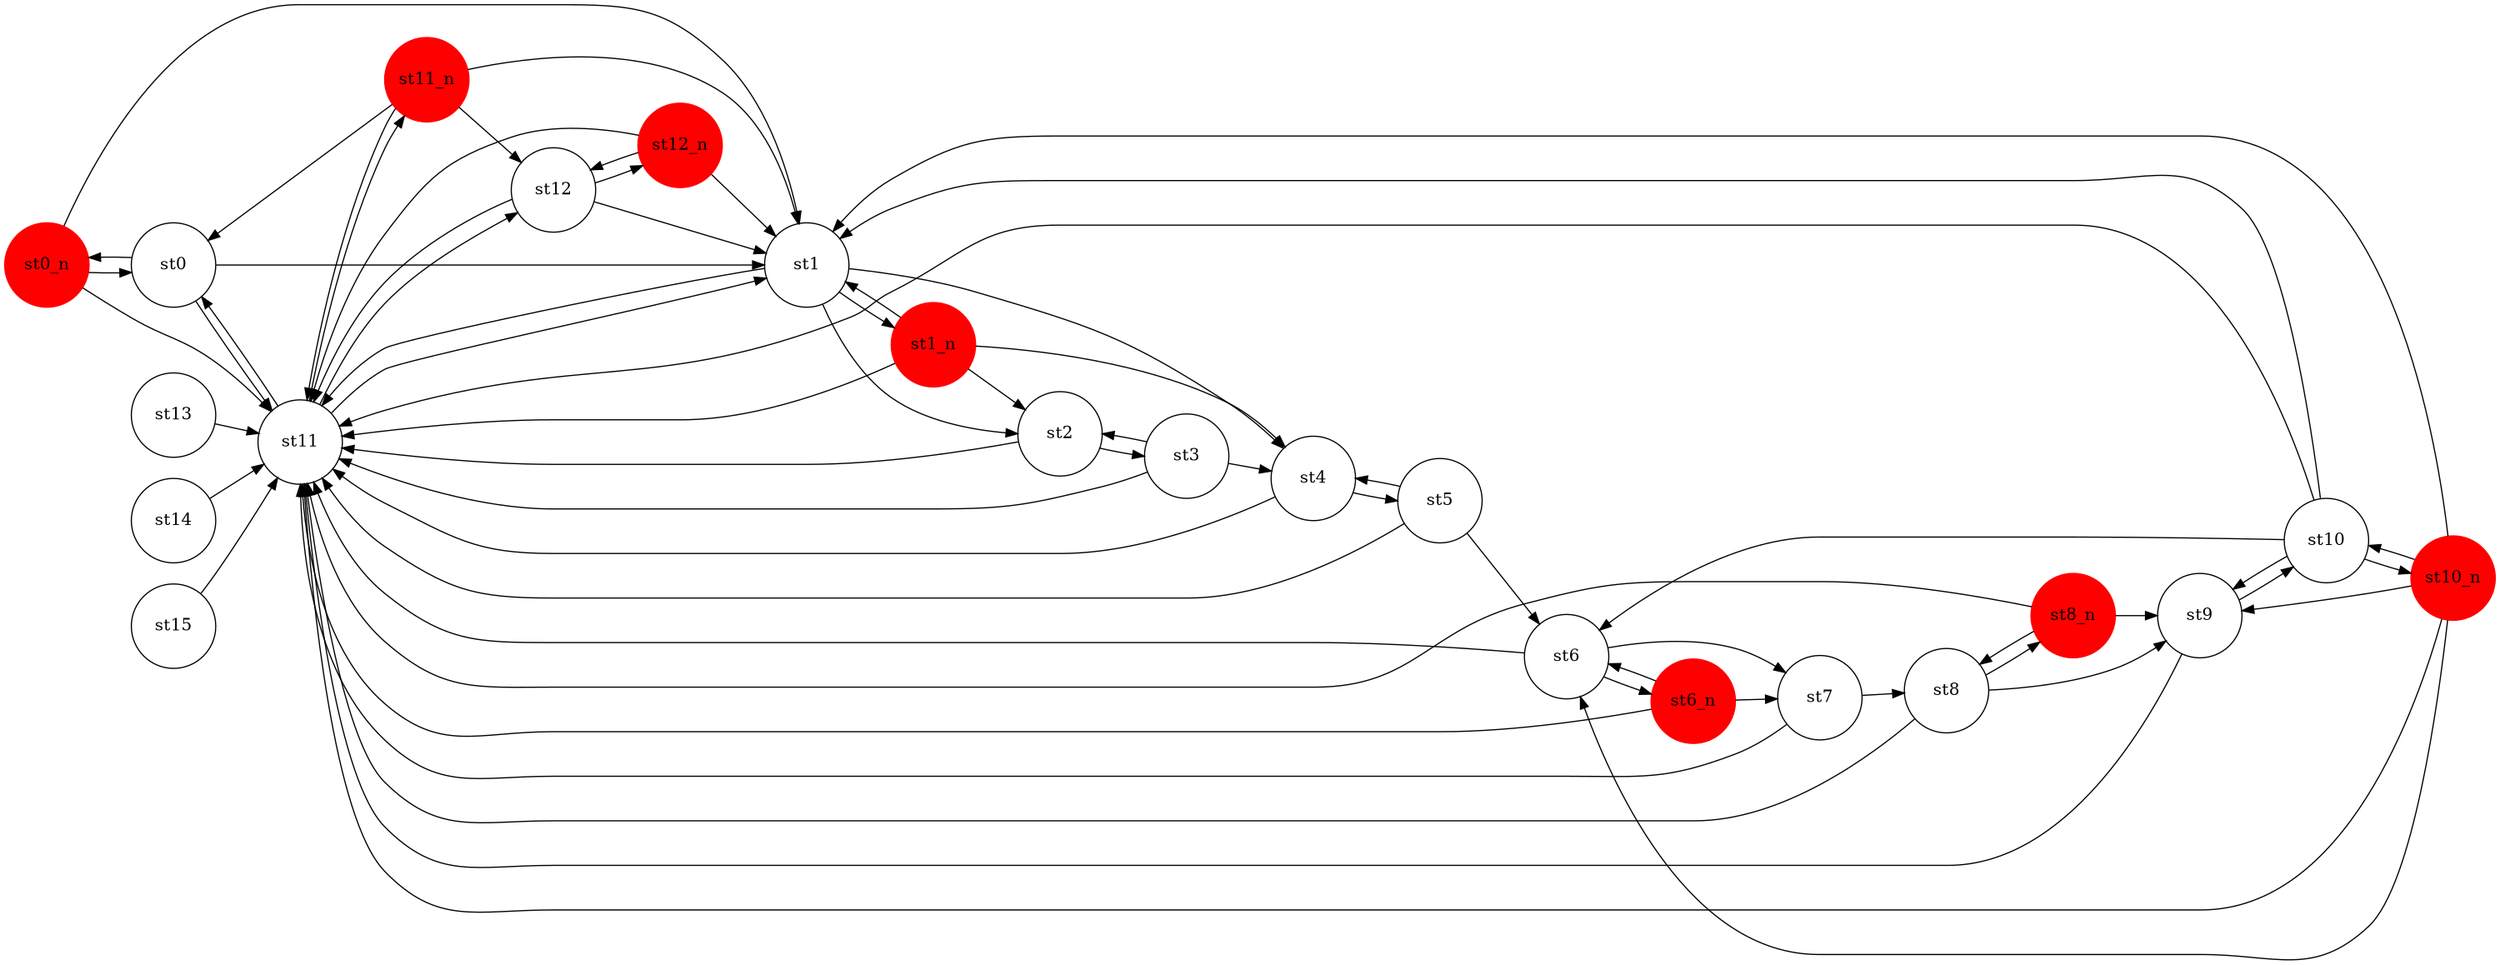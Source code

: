 #Total states is 0, including 0 states and 0 newstates
#Total transisions is 0, including 0 transistions and 0 new transitions
digraph finite_state_machine {
	rankdir=LR;
	size="20,20";
	resolution="300";
	overlap=false;

	node [shape = circle, fixedsize=true, width = 1, color = red, style = filled];
	st0_n;
 	st10_n;
 	st11_n;
 	st12_n;
 	st1_n;
 	st6_n;
 	st8_n;
 
	node [shape = circle, color = black, style = unfilled];
	st0;
 	st1;
 	st10;
 	st11;
 	st12;
 	st13;
 	st14;
 	st15;
 	st2;
 	st3;
 	st4;
 	st5;
 	st6;
 	st7;
 	st8;
 	st9;
 	st0 -> st0_n;
	st0 -> st1;
	st0 -> st11;
	st0_n -> st0;
	st0_n -> st1;
	st0_n -> st11;
	st1 -> st11;
	st1 -> st1_n;
	st1 -> st2;
	st1 -> st4;
	st10 -> st1;
	st10 -> st10_n;
	st10 -> st11;
	st10 -> st6;
	st10 -> st9;
	st10_n -> st1;
	st10_n -> st10;
	st10_n -> st11;
	st10_n -> st6;
	st10_n -> st9;
	st11 -> st0;
	st11 -> st1;
	st11 -> st11_n;
	st11 -> st12;
	st11_n -> st0;
	st11_n -> st1;
	st11_n -> st11;
	st11_n -> st12;
	st12 -> st1;
	st12 -> st11;
	st12 -> st12_n;
	st12_n -> st1;
	st12_n -> st11;
	st12_n -> st12;
	st13 -> st11;
	st14 -> st11;
	st15 -> st11;
	st1_n -> st1;
	st1_n -> st11;
	st1_n -> st2;
	st1_n -> st4;
	st2 -> st11;
	st2 -> st3;
	st3 -> st11;
	st3 -> st2;
	st3 -> st4;
	st4 -> st11;
	st4 -> st5;
	st5 -> st11;
	st5 -> st4;
	st5 -> st6;
	st6 -> st11;
	st6 -> st6_n;
	st6 -> st7;
	st6_n -> st11;
	st6_n -> st6;
	st6_n -> st7;
	st7 -> st11;
	st7 -> st8;
	st8 -> st11;
	st8 -> st8_n;
	st8 -> st9;
	st8_n -> st11;
	st8_n -> st8;
	st8_n -> st9;
	st9 -> st10;
	st9 -> st11;
}
